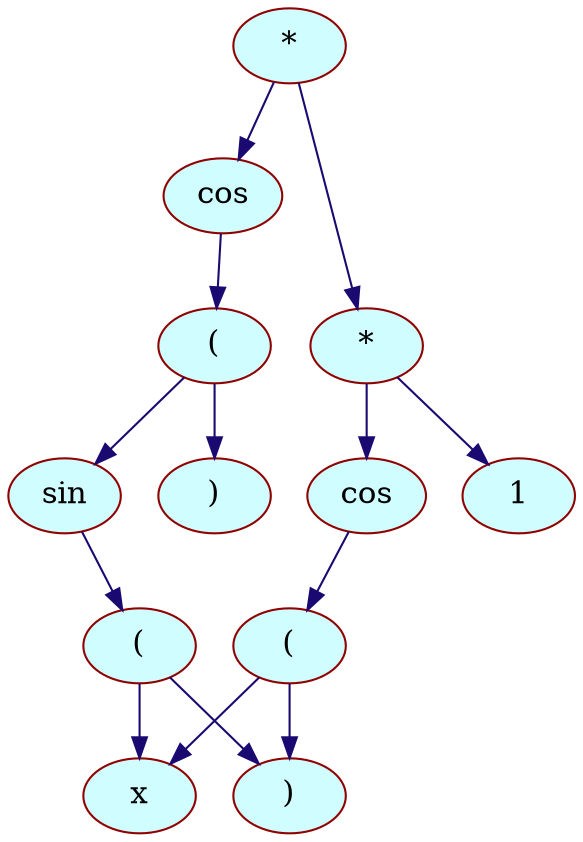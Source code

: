 digraph {
	node[shape = "cube", color = "#800000", fontsize = 15, style = "filled", fillcolor = "#88CEFA"];
	edge[color = "#190970", fontsize = 11];

		"*_0x564a8a338ac0"[shape = "ellipse", label = "*", color="#900000",                                style="filled", fillcolor = "#D0FDFF"];
		"*_0x564a8a338ac0"->"cos_0x564a8a338a80";

		"cos_0x564a8a338a80"[shape = "ellipse", label = "cos", color="#900000",                                style="filled", fillcolor = "#D0FDFF"];
		"cos_0x564a8a338a80"->"(_0x564a8a338a40";

		"(_0x564a8a338a40"[shape = "ellipse", label = "(", color="#900000",                                style="filled", fillcolor = "#D0FDFF"];
		"(_0x564a8a338a40"->"sin_0x564a8a338540";

		"sin_0x564a8a338540"[shape = "ellipse", label = "sin", color="#900000",                                style="filled", fillcolor = "#D0FDFF"];
		"sin_0x564a8a338540"->"(_0x564a8a338500";

		"(_0x564a8a338500"[shape = "ellipse", label = "(", color="#900000",                                style="filled", fillcolor = "#D0FDFF"];
		"(_0x564a8a338500"->"x_0x564a8a338480";

		"x_0x564a8a338480"[shape = "ellipse", label = "x", color="#900000", style="filled",                            fillcolor = "#D0FDFF"];
		"(_0x564a8a338500"->")_0x564a8a3384c0";

		")_0x564a8a3384c0"[shape = "ellipse", label = ")", color="#900000",                                style="filled", fillcolor = "#D0FDFF"];
		"(_0x564a8a338a40"->")_0x564a8a338580";

		")_0x564a8a338580"[shape = "ellipse", label = ")", color="#900000",                                style="filled", fillcolor = "#D0FDFF"];
		"*_0x564a8a338ac0"->"*_0x564a8a3388c0";

		"*_0x564a8a3388c0"[shape = "ellipse", label = "*", color="#900000",                                style="filled", fillcolor = "#D0FDFF"];
		"*_0x564a8a3388c0"->"cos_0x564a8a338880";

		"cos_0x564a8a338880"[shape = "ellipse", label = "cos", color="#900000",                                style="filled", fillcolor = "#D0FDFF"];
		"cos_0x564a8a338880"->"(_0x564a8a338840";

		"(_0x564a8a338840"[shape = "ellipse", label = "(", color="#900000",                                style="filled", fillcolor = "#D0FDFF"];
		"(_0x564a8a338840"->"x_0x564a8a338480";

		"x_0x564a8a338480"[shape = "ellipse", label = "x", color="#900000", style="filled",                            fillcolor = "#D0FDFF"];
		"(_0x564a8a338840"->")_0x564a8a3384c0";

		")_0x564a8a3384c0"[shape = "ellipse", label = ")", color="#900000",                                style="filled", fillcolor = "#D0FDFF"];
		"*_0x564a8a3388c0"->"1_0x564a8a338780";

		"1_0x564a8a338780"[shape = "ellipse", label = "1", color="#900000", style="filled",                            fillcolor = "#D0FDFF"];
}
